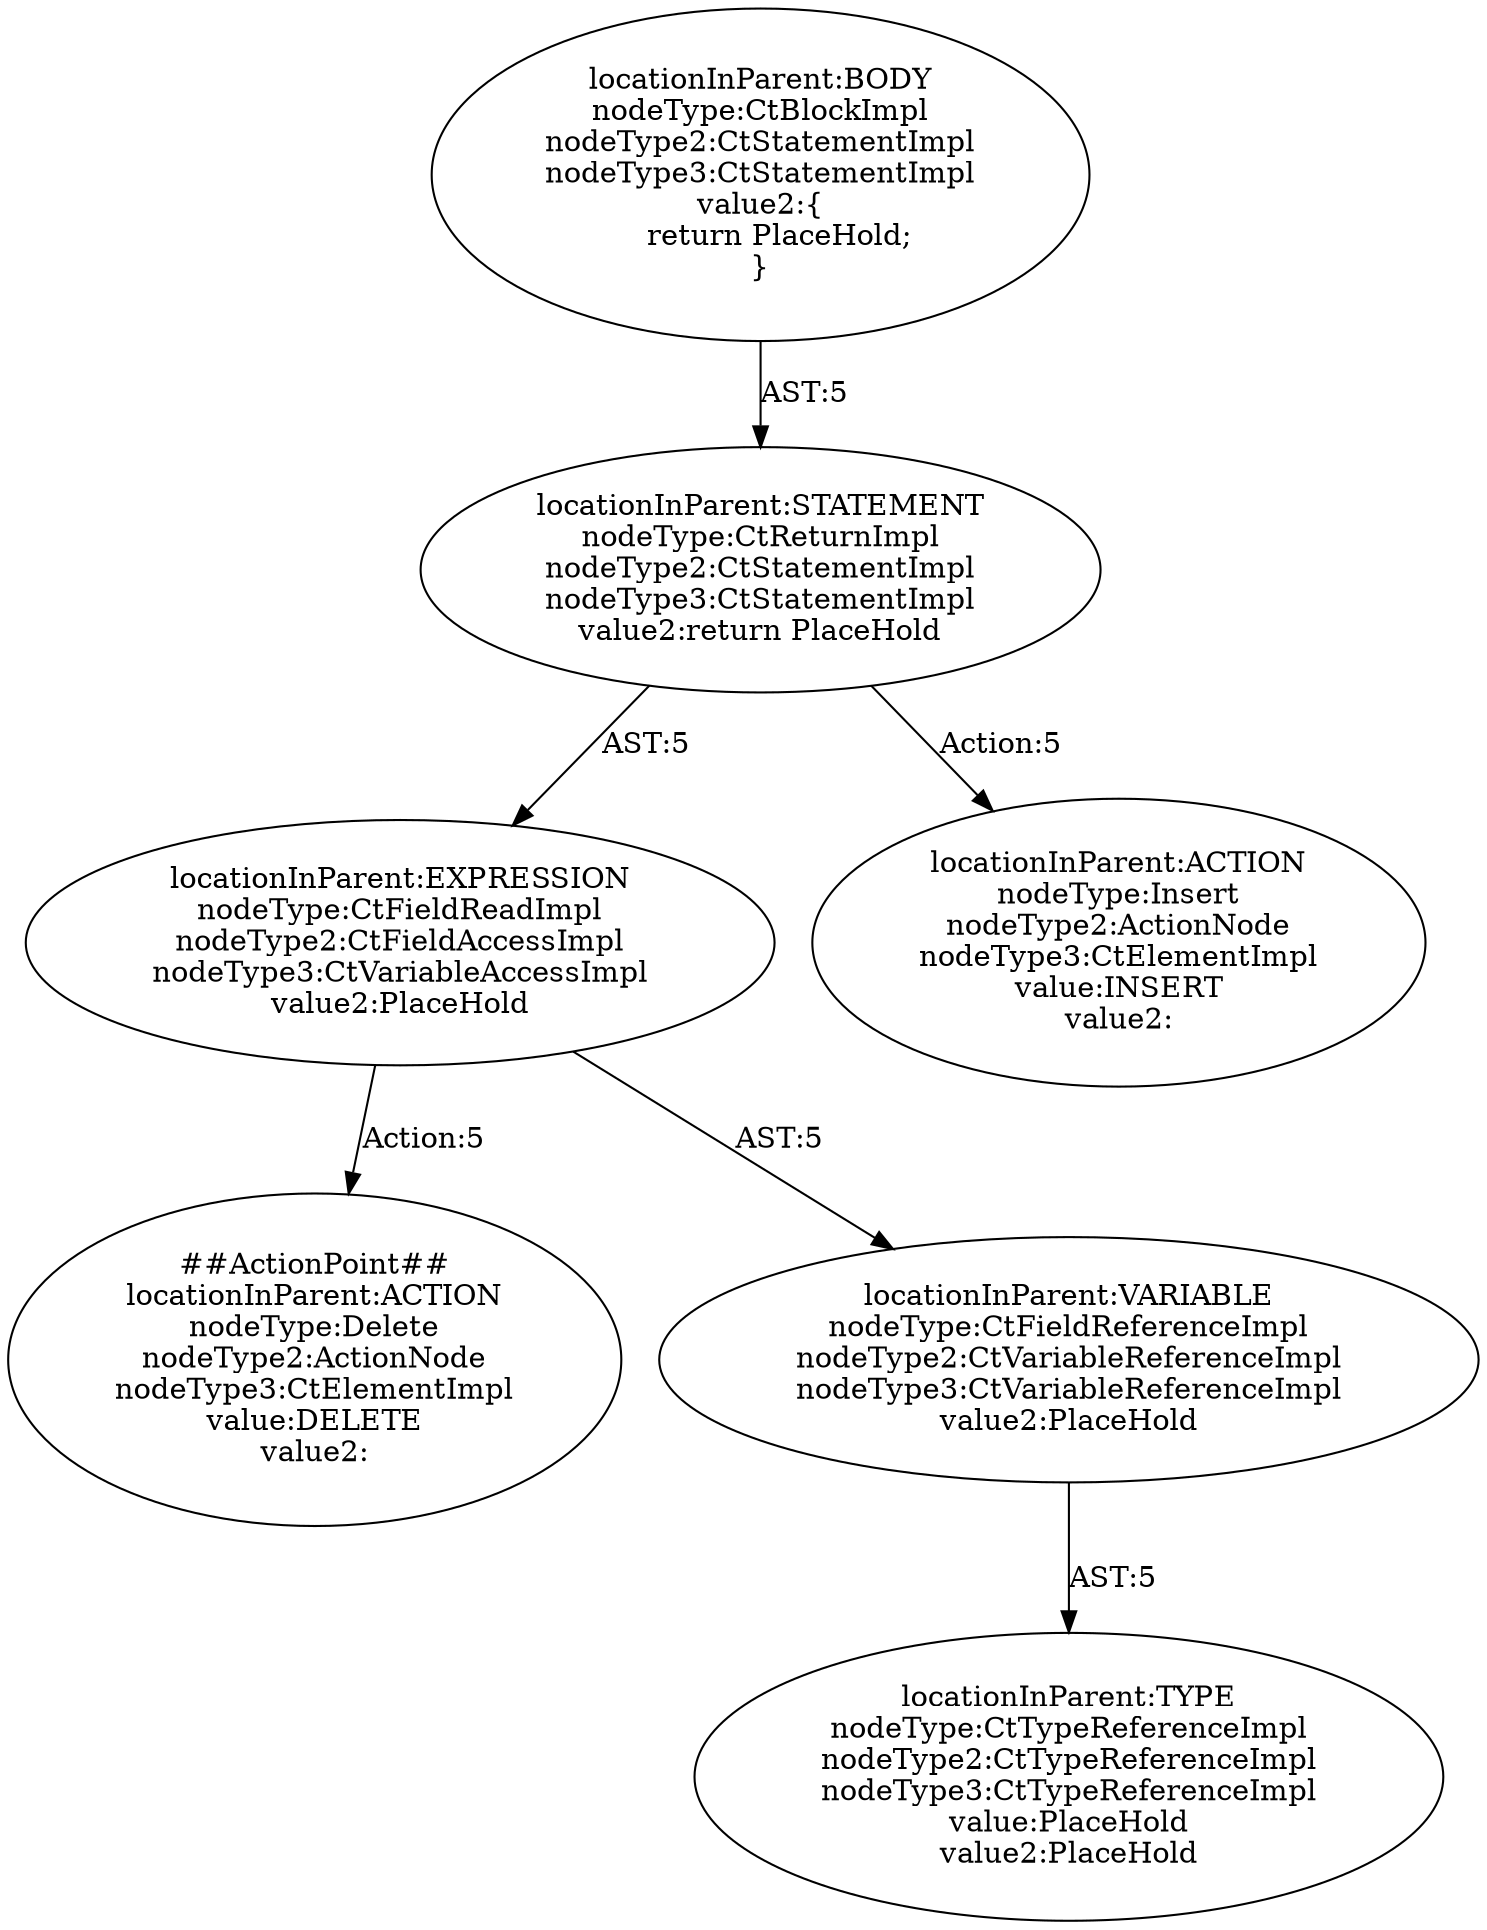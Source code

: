 digraph "Pattern" {
0 [label="##ActionPoint##
locationInParent:ACTION
nodeType:Delete
nodeType2:ActionNode
nodeType3:CtElementImpl
value:DELETE
value2:" shape=ellipse]
1 [label="locationInParent:EXPRESSION
nodeType:CtFieldReadImpl
nodeType2:CtFieldAccessImpl
nodeType3:CtVariableAccessImpl
value2:PlaceHold" shape=ellipse]
2 [label="locationInParent:STATEMENT
nodeType:CtReturnImpl
nodeType2:CtStatementImpl
nodeType3:CtStatementImpl
value2:return PlaceHold" shape=ellipse]
3 [label="locationInParent:BODY
nodeType:CtBlockImpl
nodeType2:CtStatementImpl
nodeType3:CtStatementImpl
value2:\{
    return PlaceHold;
\}" shape=ellipse]
4 [label="locationInParent:ACTION
nodeType:Insert
nodeType2:ActionNode
nodeType3:CtElementImpl
value:INSERT
value2:" shape=ellipse]
5 [label="locationInParent:VARIABLE
nodeType:CtFieldReferenceImpl
nodeType2:CtVariableReferenceImpl
nodeType3:CtVariableReferenceImpl
value2:PlaceHold" shape=ellipse]
6 [label="locationInParent:TYPE
nodeType:CtTypeReferenceImpl
nodeType2:CtTypeReferenceImpl
nodeType3:CtTypeReferenceImpl
value:PlaceHold
value2:PlaceHold" shape=ellipse]
1 -> 0 [label="Action:5"];
1 -> 5 [label="AST:5"];
2 -> 1 [label="AST:5"];
2 -> 4 [label="Action:5"];
3 -> 2 [label="AST:5"];
5 -> 6 [label="AST:5"];
}